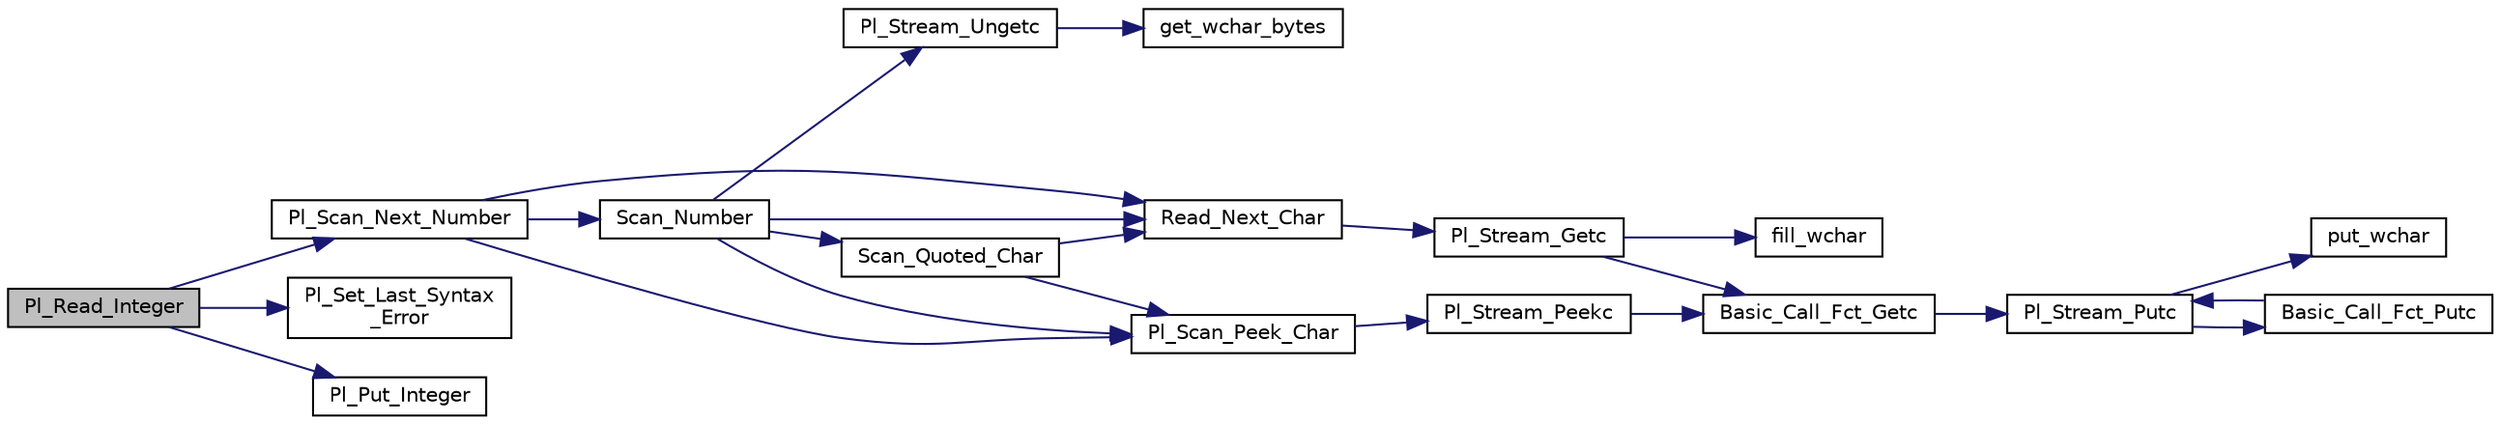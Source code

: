 digraph "Pl_Read_Integer"
{
  edge [fontname="Helvetica",fontsize="10",labelfontname="Helvetica",labelfontsize="10"];
  node [fontname="Helvetica",fontsize="10",shape=record];
  rankdir="LR";
  Node1 [label="Pl_Read_Integer",height=0.2,width=0.4,color="black", fillcolor="grey75", style="filled", fontcolor="black"];
  Node1 -> Node2 [color="midnightblue",fontsize="10",style="solid"];
  Node2 [label="Pl_Scan_Next_Number",height=0.2,width=0.4,color="black", fillcolor="white", style="filled",URL="$scan__supp_8c.html#a971c2115c98f16432d23ee994237e495"];
  Node2 -> Node3 [color="midnightblue",fontsize="10",style="solid"];
  Node3 [label="Read_Next_Char",height=0.2,width=0.4,color="black", fillcolor="white", style="filled",URL="$scan__supp_8c.html#a9994769011c3e729e2561a540c16f5ed"];
  Node3 -> Node4 [color="midnightblue",fontsize="10",style="solid"];
  Node4 [label="Pl_Stream_Getc",height=0.2,width=0.4,color="black", fillcolor="white", style="filled",URL="$stream__supp_8c.html#a8889ae46064e72cc556ee7ba019f482f"];
  Node4 -> Node5 [color="midnightblue",fontsize="10",style="solid"];
  Node5 [label="Basic_Call_Fct_Getc",height=0.2,width=0.4,color="black", fillcolor="white", style="filled",URL="$stream__supp_8c.html#a60433157a606a8a781ead4648af6cc87"];
  Node5 -> Node6 [color="midnightblue",fontsize="10",style="solid"];
  Node6 [label="Pl_Stream_Putc",height=0.2,width=0.4,color="black", fillcolor="white", style="filled",URL="$stream__supp_8c.html#aaa89ed2e422788cf2648a9228868c1b6"];
  Node6 -> Node7 [color="midnightblue",fontsize="10",style="solid"];
  Node7 [label="put_wchar",height=0.2,width=0.4,color="black", fillcolor="white", style="filled",URL="$pl__wchar_8c.html#a31bcb7c7ad4174170702cb4399feb8e3"];
  Node6 -> Node8 [color="midnightblue",fontsize="10",style="solid"];
  Node8 [label="Basic_Call_Fct_Putc",height=0.2,width=0.4,color="black", fillcolor="white", style="filled",URL="$stream__supp_8c.html#a8f331c65c933f08991e3d6622ffe538f"];
  Node8 -> Node6 [color="midnightblue",fontsize="10",style="solid"];
  Node4 -> Node9 [color="midnightblue",fontsize="10",style="solid"];
  Node9 [label="fill_wchar",height=0.2,width=0.4,color="black", fillcolor="white", style="filled",URL="$pl__wchar_8c.html#a5df5e221fa5cbadce849a7e73c5dc4ad"];
  Node2 -> Node10 [color="midnightblue",fontsize="10",style="solid"];
  Node10 [label="Pl_Scan_Peek_Char",height=0.2,width=0.4,color="black", fillcolor="white", style="filled",URL="$scan__supp_8c.html#ab16df185444492d1129adb51cfd5e773"];
  Node10 -> Node11 [color="midnightblue",fontsize="10",style="solid"];
  Node11 [label="Pl_Stream_Peekc",height=0.2,width=0.4,color="black", fillcolor="white", style="filled",URL="$stream__supp_8c.html#ae26778bf27551f6b4137131b6eb9766d"];
  Node11 -> Node5 [color="midnightblue",fontsize="10",style="solid"];
  Node2 -> Node12 [color="midnightblue",fontsize="10",style="solid"];
  Node12 [label="Scan_Number",height=0.2,width=0.4,color="black", fillcolor="white", style="filled",URL="$scan__supp_8c.html#a97a43a27fe148ffedc5fe4c492f41a2e"];
  Node12 -> Node3 [color="midnightblue",fontsize="10",style="solid"];
  Node12 -> Node10 [color="midnightblue",fontsize="10",style="solid"];
  Node12 -> Node13 [color="midnightblue",fontsize="10",style="solid"];
  Node13 [label="Scan_Quoted_Char",height=0.2,width=0.4,color="black", fillcolor="white", style="filled",URL="$scan__supp_8c.html#a6fc11b3b4150040b547e7b574bdacd24"];
  Node13 -> Node3 [color="midnightblue",fontsize="10",style="solid"];
  Node13 -> Node10 [color="midnightblue",fontsize="10",style="solid"];
  Node12 -> Node14 [color="midnightblue",fontsize="10",style="solid"];
  Node14 [label="Pl_Stream_Ungetc",height=0.2,width=0.4,color="black", fillcolor="white", style="filled",URL="$stream__supp_8c.html#a79661c2e041ef8be17715b28650d2780"];
  Node14 -> Node15 [color="midnightblue",fontsize="10",style="solid"];
  Node15 [label="get_wchar_bytes",height=0.2,width=0.4,color="black", fillcolor="white", style="filled",URL="$pl__wchar_8c.html#addb2416249b2b193fb9f904199551a92"];
  Node1 -> Node16 [color="midnightblue",fontsize="10",style="solid"];
  Node16 [label="Pl_Set_Last_Syntax\l_Error",height=0.2,width=0.4,color="black", fillcolor="white", style="filled",URL="$error__supp_8c.html#a8221d6a8c22c8a13114e9444e2564e85"];
  Node1 -> Node17 [color="midnightblue",fontsize="10",style="solid"];
  Node17 [label="Pl_Put_Integer",height=0.2,width=0.4,color="black", fillcolor="white", style="filled",URL="$wam__inst_8c.html#afcd94de94db48fea9a3819b0fb7a3f4d"];
}
